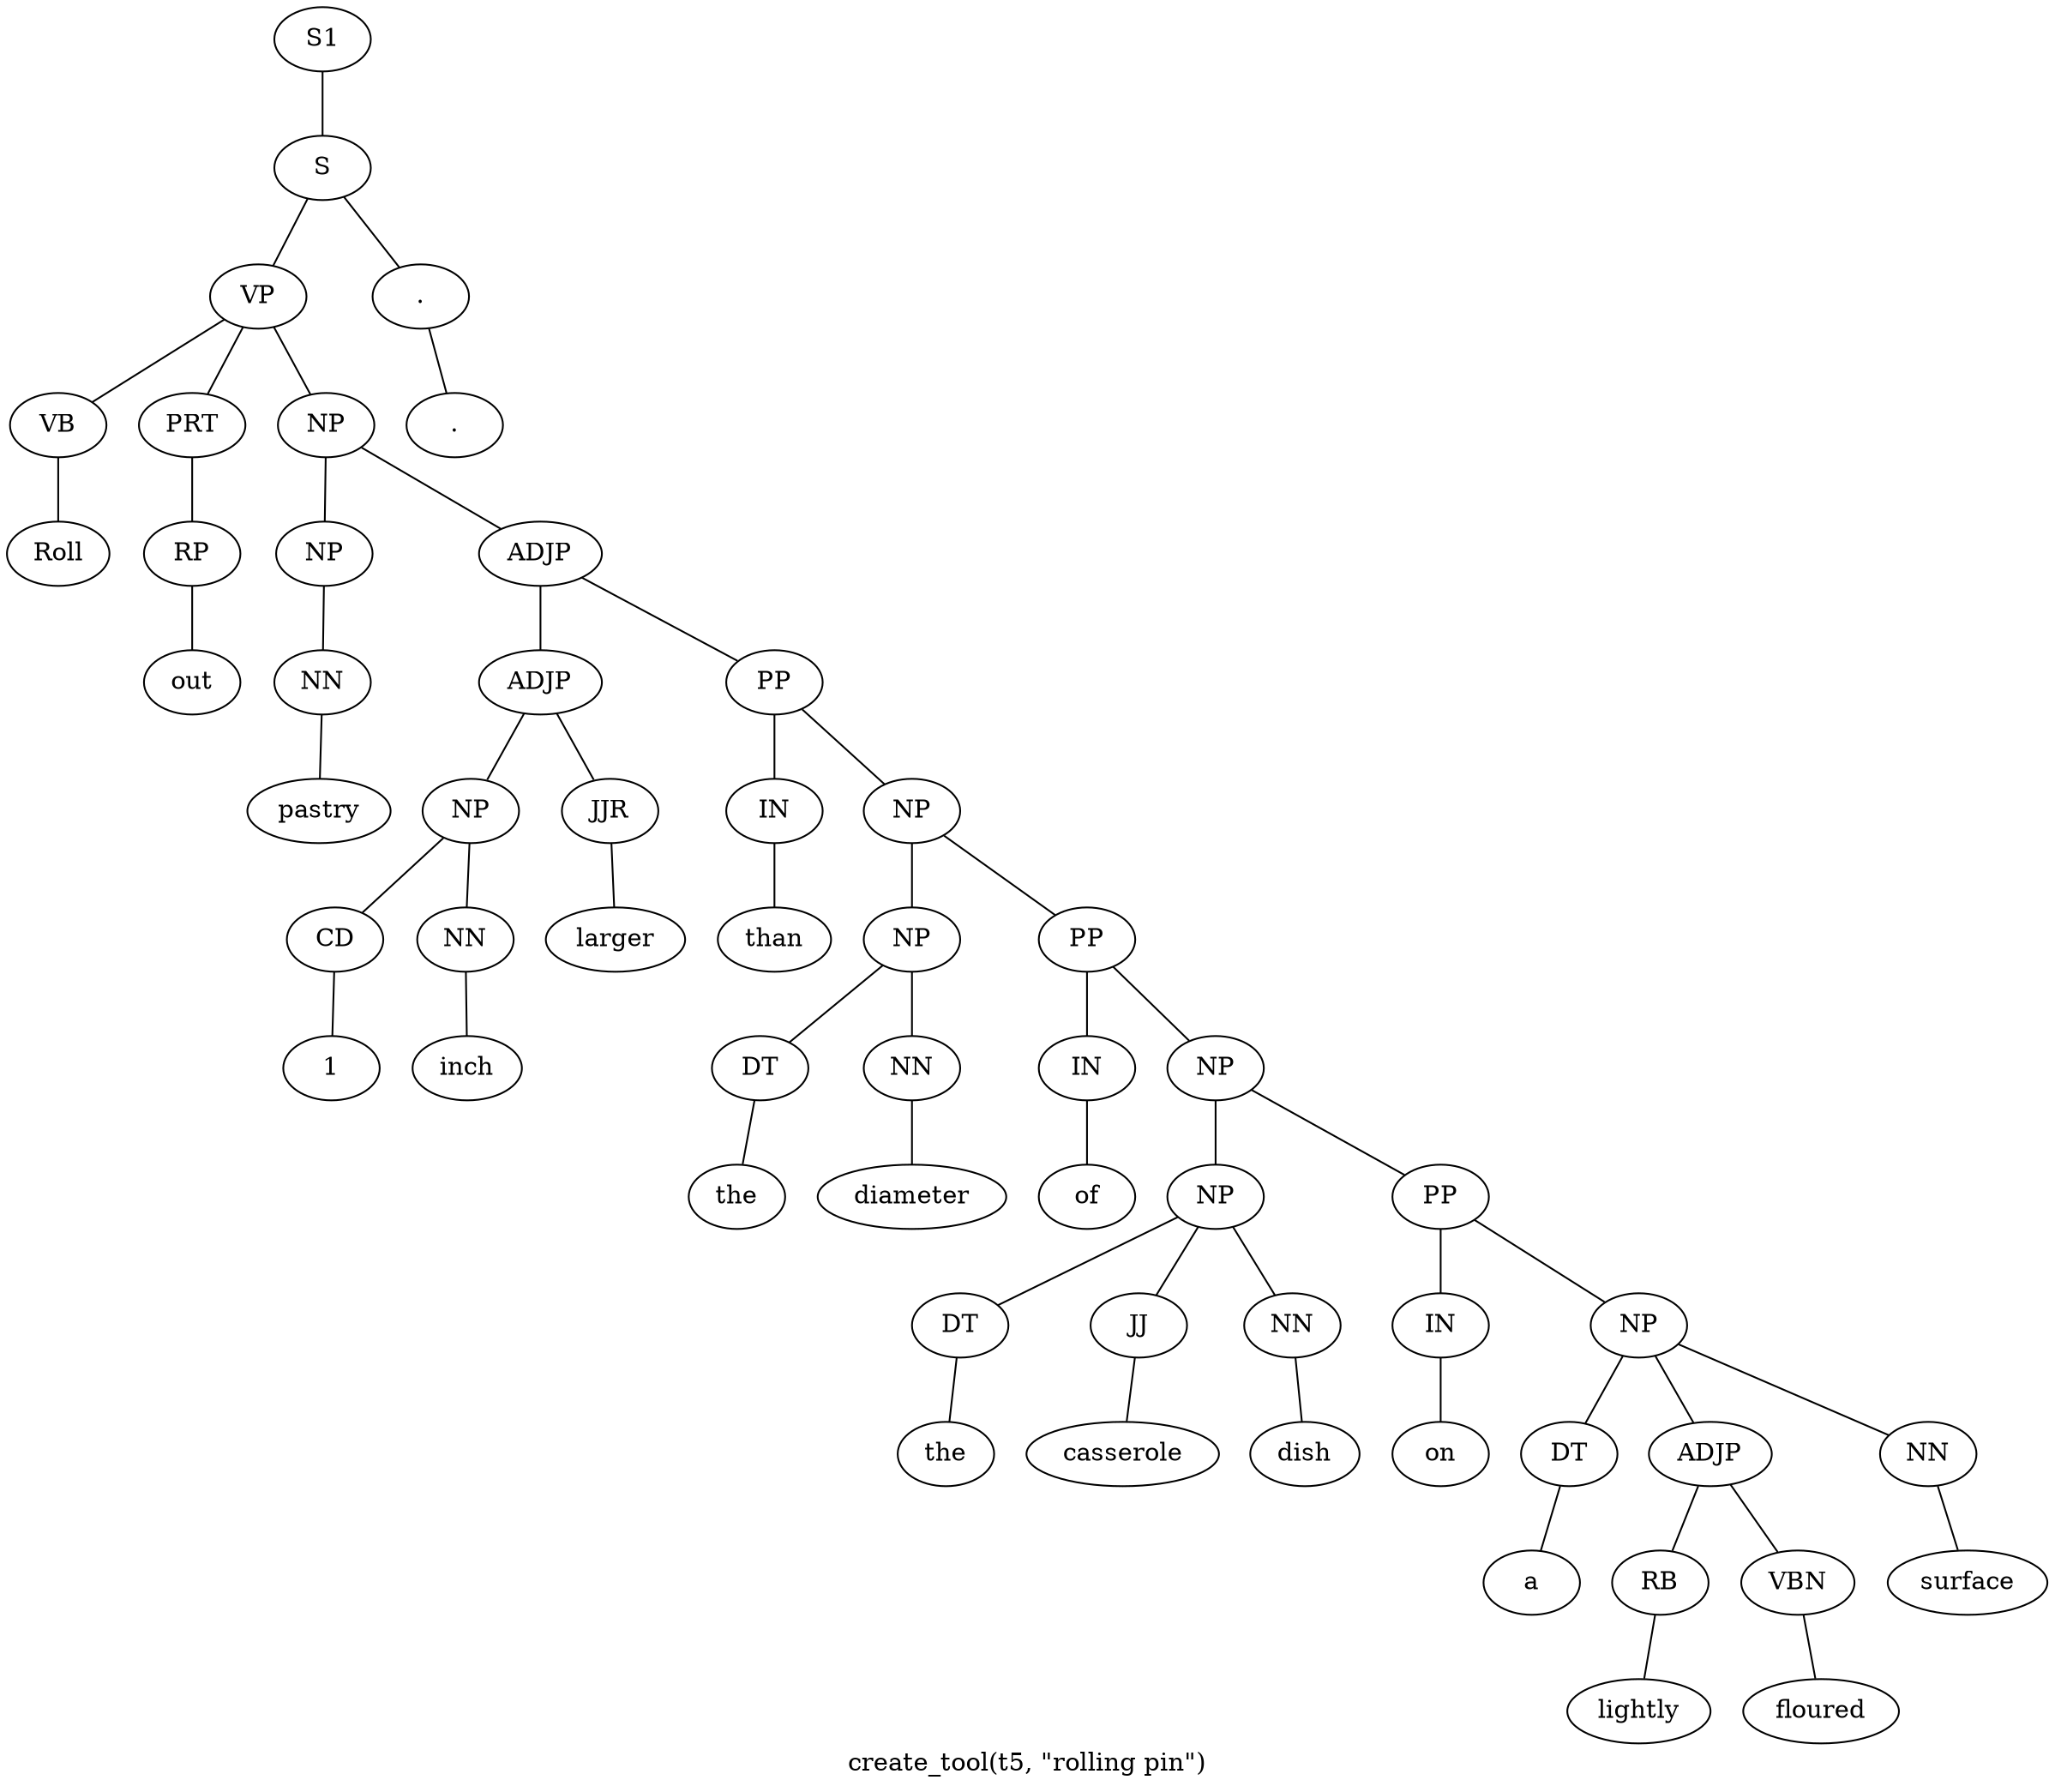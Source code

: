 graph SyntaxGraph {
	label = "create_tool(t5, \"rolling pin\")";
	Node0 [label="S1"];
	Node1 [label="S"];
	Node2 [label="VP"];
	Node3 [label="VB"];
	Node4 [label="Roll"];
	Node5 [label="PRT"];
	Node6 [label="RP"];
	Node7 [label="out"];
	Node8 [label="NP"];
	Node9 [label="NP"];
	Node10 [label="NN"];
	Node11 [label="pastry"];
	Node12 [label="ADJP"];
	Node13 [label="ADJP"];
	Node14 [label="NP"];
	Node15 [label="CD"];
	Node16 [label="1"];
	Node17 [label="NN"];
	Node18 [label="inch"];
	Node19 [label="JJR"];
	Node20 [label="larger"];
	Node21 [label="PP"];
	Node22 [label="IN"];
	Node23 [label="than"];
	Node24 [label="NP"];
	Node25 [label="NP"];
	Node26 [label="DT"];
	Node27 [label="the"];
	Node28 [label="NN"];
	Node29 [label="diameter"];
	Node30 [label="PP"];
	Node31 [label="IN"];
	Node32 [label="of"];
	Node33 [label="NP"];
	Node34 [label="NP"];
	Node35 [label="DT"];
	Node36 [label="the"];
	Node37 [label="JJ"];
	Node38 [label="casserole"];
	Node39 [label="NN"];
	Node40 [label="dish"];
	Node41 [label="PP"];
	Node42 [label="IN"];
	Node43 [label="on"];
	Node44 [label="NP"];
	Node45 [label="DT"];
	Node46 [label="a"];
	Node47 [label="ADJP"];
	Node48 [label="RB"];
	Node49 [label="lightly"];
	Node50 [label="VBN"];
	Node51 [label="floured"];
	Node52 [label="NN"];
	Node53 [label="surface"];
	Node54 [label="."];
	Node55 [label="."];

	Node0 -- Node1;
	Node1 -- Node2;
	Node1 -- Node54;
	Node2 -- Node3;
	Node2 -- Node5;
	Node2 -- Node8;
	Node3 -- Node4;
	Node5 -- Node6;
	Node6 -- Node7;
	Node8 -- Node9;
	Node8 -- Node12;
	Node9 -- Node10;
	Node10 -- Node11;
	Node12 -- Node13;
	Node12 -- Node21;
	Node13 -- Node14;
	Node13 -- Node19;
	Node14 -- Node15;
	Node14 -- Node17;
	Node15 -- Node16;
	Node17 -- Node18;
	Node19 -- Node20;
	Node21 -- Node22;
	Node21 -- Node24;
	Node22 -- Node23;
	Node24 -- Node25;
	Node24 -- Node30;
	Node25 -- Node26;
	Node25 -- Node28;
	Node26 -- Node27;
	Node28 -- Node29;
	Node30 -- Node31;
	Node30 -- Node33;
	Node31 -- Node32;
	Node33 -- Node34;
	Node33 -- Node41;
	Node34 -- Node35;
	Node34 -- Node37;
	Node34 -- Node39;
	Node35 -- Node36;
	Node37 -- Node38;
	Node39 -- Node40;
	Node41 -- Node42;
	Node41 -- Node44;
	Node42 -- Node43;
	Node44 -- Node45;
	Node44 -- Node47;
	Node44 -- Node52;
	Node45 -- Node46;
	Node47 -- Node48;
	Node47 -- Node50;
	Node48 -- Node49;
	Node50 -- Node51;
	Node52 -- Node53;
	Node54 -- Node55;
}